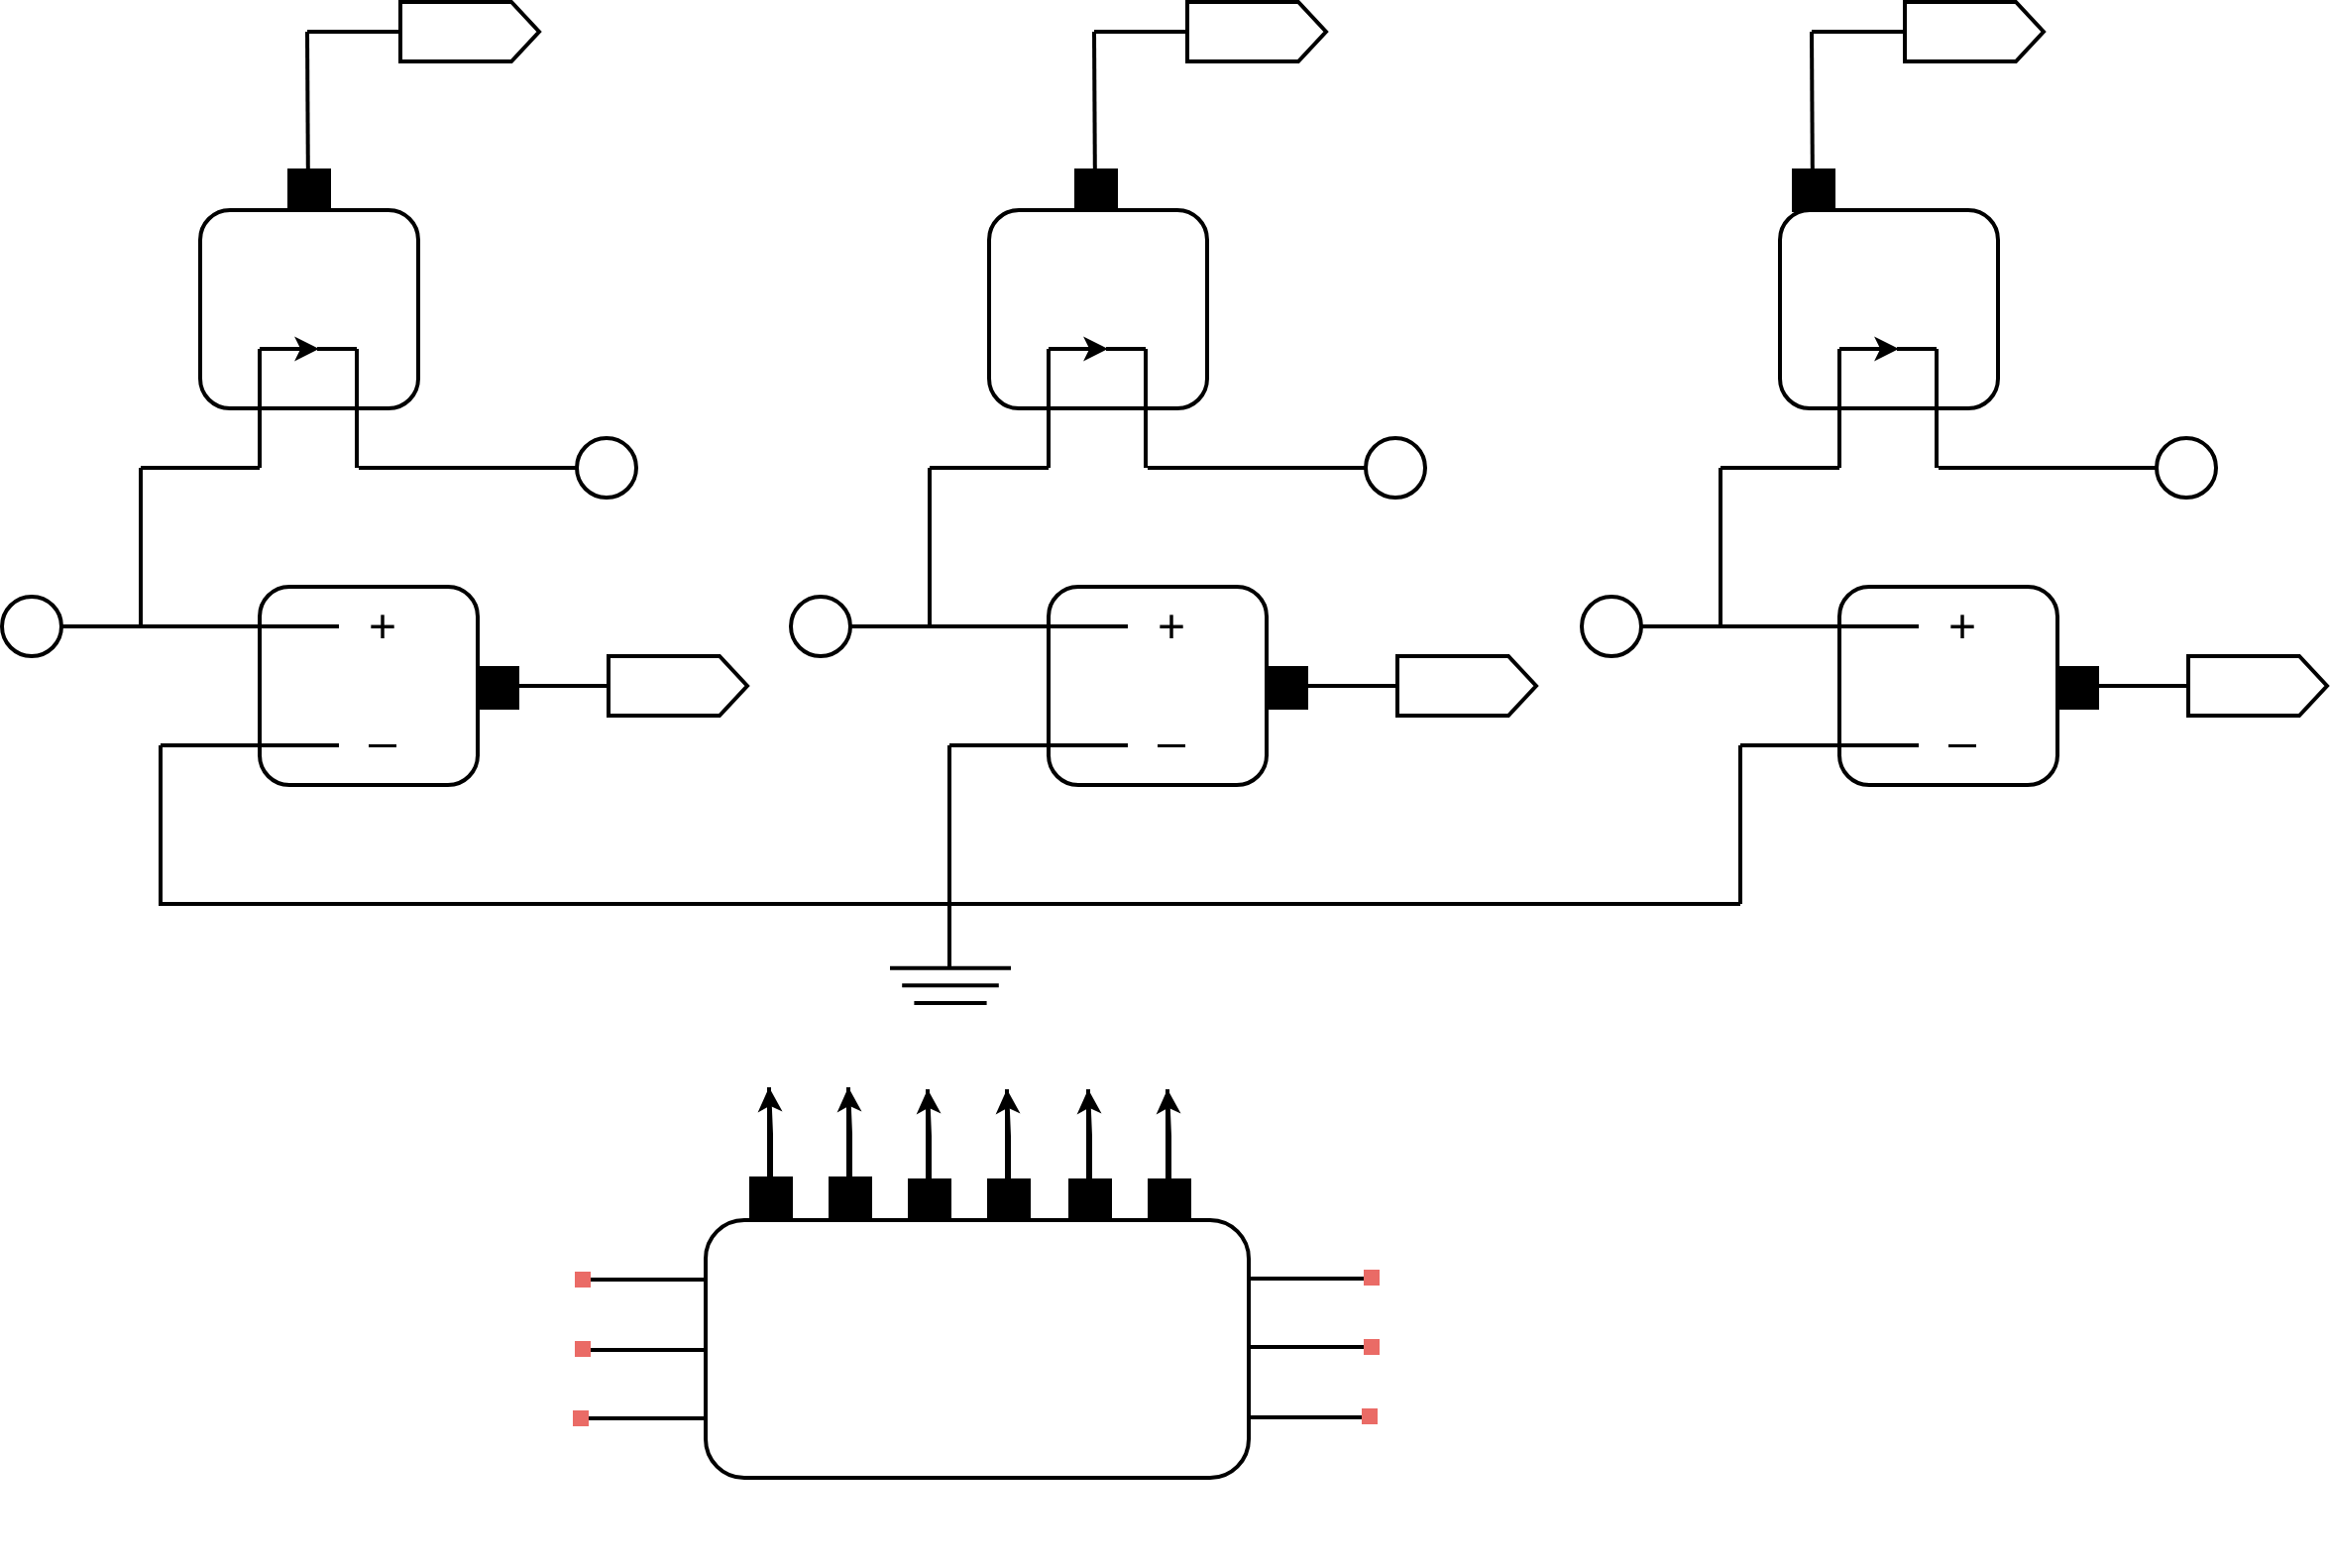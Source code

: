 <mxfile version="21.6.3" type="device">
  <diagram name="Page-1" id="Oem-fqC2suBWHF0hACf9">
    <mxGraphModel dx="2718" dy="982" grid="1" gridSize="10" guides="1" tooltips="1" connect="1" arrows="1" fold="1" page="1" pageScale="1" pageWidth="850" pageHeight="1100" math="0" shadow="0">
      <root>
        <mxCell id="0" />
        <mxCell id="1" parent="0" />
        <mxCell id="J4dkuud4yuOX-hljs6oN-47" value="" style="group;strokeWidth=2;" vertex="1" connectable="0" parent="1">
          <mxGeometry x="359" y="340" width="376" height="280" as="geometry" />
        </mxCell>
        <mxCell id="J4dkuud4yuOX-hljs6oN-48" value="" style="group;strokeWidth=2;" vertex="1" connectable="0" parent="J4dkuud4yuOX-hljs6oN-47">
          <mxGeometry x="70" width="170" height="60" as="geometry" />
        </mxCell>
        <mxCell id="J4dkuud4yuOX-hljs6oN-49" value="" style="endArrow=classic;html=1;rounded=0;endFill=1;strokeWidth=2;" edge="1" parent="J4dkuud4yuOX-hljs6oN-48">
          <mxGeometry width="50" height="50" relative="1" as="geometry">
            <mxPoint x="60" as="sourcePoint" />
            <mxPoint x="90" as="targetPoint" />
          </mxGeometry>
        </mxCell>
        <mxCell id="J4dkuud4yuOX-hljs6oN-50" value="" style="endArrow=none;html=1;rounded=0;strokeWidth=2;" edge="1" parent="J4dkuud4yuOX-hljs6oN-48">
          <mxGeometry width="50" height="50" relative="1" as="geometry">
            <mxPoint x="89" as="sourcePoint" />
            <mxPoint x="109" as="targetPoint" />
          </mxGeometry>
        </mxCell>
        <mxCell id="J4dkuud4yuOX-hljs6oN-51" value="" style="endArrow=none;html=1;rounded=0;strokeWidth=2;" edge="1" parent="J4dkuud4yuOX-hljs6oN-48">
          <mxGeometry width="50" height="50" relative="1" as="geometry">
            <mxPoint x="60" y="60" as="sourcePoint" />
            <mxPoint x="60" as="targetPoint" />
          </mxGeometry>
        </mxCell>
        <mxCell id="J4dkuud4yuOX-hljs6oN-52" value="" style="endArrow=none;html=1;rounded=0;strokeWidth=2;" edge="1" parent="J4dkuud4yuOX-hljs6oN-48">
          <mxGeometry width="50" height="50" relative="1" as="geometry">
            <mxPoint x="109" y="60" as="sourcePoint" />
            <mxPoint x="109" as="targetPoint" />
          </mxGeometry>
        </mxCell>
        <mxCell id="J4dkuud4yuOX-hljs6oN-53" value="" style="endArrow=none;html=1;rounded=0;strokeWidth=2;" edge="1" parent="J4dkuud4yuOX-hljs6oN-48">
          <mxGeometry width="50" height="50" relative="1" as="geometry">
            <mxPoint y="60" as="sourcePoint" />
            <mxPoint x="60" y="60" as="targetPoint" />
          </mxGeometry>
        </mxCell>
        <mxCell id="J4dkuud4yuOX-hljs6oN-54" value="" style="endArrow=none;html=1;rounded=0;strokeWidth=2;" edge="1" parent="J4dkuud4yuOX-hljs6oN-48">
          <mxGeometry width="50" height="50" relative="1" as="geometry">
            <mxPoint x="110" y="60" as="sourcePoint" />
            <mxPoint x="170" y="60" as="targetPoint" />
          </mxGeometry>
        </mxCell>
        <mxCell id="J4dkuud4yuOX-hljs6oN-55" value="" style="rounded=1;whiteSpace=wrap;html=1;fillColor=none;strokeWidth=2;" vertex="1" parent="J4dkuud4yuOX-hljs6oN-48">
          <mxGeometry x="30" y="-70" width="110" height="100" as="geometry" />
        </mxCell>
        <mxCell id="J4dkuud4yuOX-hljs6oN-56" value="" style="group;strokeWidth=2;" vertex="1" connectable="0" parent="J4dkuud4yuOX-hljs6oN-47">
          <mxGeometry x="80" y="120" width="160" height="100" as="geometry" />
        </mxCell>
        <mxCell id="J4dkuud4yuOX-hljs6oN-57" value="" style="rounded=1;whiteSpace=wrap;html=1;fillColor=none;strokeWidth=2;" vertex="1" parent="J4dkuud4yuOX-hljs6oN-56">
          <mxGeometry x="50" width="110" height="100" as="geometry" />
        </mxCell>
        <mxCell id="J4dkuud4yuOX-hljs6oN-58" value="" style="endArrow=none;html=1;rounded=0;strokeWidth=2;" edge="1" parent="J4dkuud4yuOX-hljs6oN-56">
          <mxGeometry width="50" height="50" relative="1" as="geometry">
            <mxPoint y="20" as="sourcePoint" />
            <mxPoint x="90" y="20" as="targetPoint" />
          </mxGeometry>
        </mxCell>
        <mxCell id="J4dkuud4yuOX-hljs6oN-59" value="" style="endArrow=none;html=1;rounded=0;strokeWidth=2;" edge="1" parent="J4dkuud4yuOX-hljs6oN-56">
          <mxGeometry width="50" height="50" relative="1" as="geometry">
            <mxPoint y="80" as="sourcePoint" />
            <mxPoint x="90" y="80" as="targetPoint" />
          </mxGeometry>
        </mxCell>
        <mxCell id="J4dkuud4yuOX-hljs6oN-60" value="&lt;font style=&quot;font-size: 24px;&quot;&gt;+&lt;/font&gt;" style="text;html=1;strokeColor=none;fillColor=none;align=center;verticalAlign=middle;whiteSpace=wrap;rounded=0;strokeWidth=2;" vertex="1" parent="J4dkuud4yuOX-hljs6oN-56">
          <mxGeometry x="82" y="5" width="60" height="30" as="geometry" />
        </mxCell>
        <mxCell id="J4dkuud4yuOX-hljs6oN-61" value="&lt;font style=&quot;font-size: 24px;&quot;&gt;_&lt;/font&gt;" style="text;html=1;strokeColor=none;fillColor=none;align=center;verticalAlign=middle;whiteSpace=wrap;rounded=0;strokeWidth=2;" vertex="1" parent="J4dkuud4yuOX-hljs6oN-56">
          <mxGeometry x="82" y="53" width="60" height="30" as="geometry" />
        </mxCell>
        <mxCell id="J4dkuud4yuOX-hljs6oN-62" value="" style="group;strokeWidth=2;" vertex="1" connectable="0" parent="J4dkuud4yuOX-hljs6oN-47">
          <mxGeometry x="240" y="45" width="80" height="30" as="geometry" />
        </mxCell>
        <mxCell id="J4dkuud4yuOX-hljs6oN-63" value="" style="ellipse;whiteSpace=wrap;html=1;aspect=fixed;strokeWidth=2;" vertex="1" parent="J4dkuud4yuOX-hljs6oN-62">
          <mxGeometry x="50" width="30" height="30" as="geometry" />
        </mxCell>
        <mxCell id="J4dkuud4yuOX-hljs6oN-64" value="" style="endArrow=none;html=1;rounded=0;strokeWidth=2;" edge="1" parent="J4dkuud4yuOX-hljs6oN-62">
          <mxGeometry width="50" height="50" relative="1" as="geometry">
            <mxPoint y="15" as="sourcePoint" />
            <mxPoint x="50" y="15" as="targetPoint" />
          </mxGeometry>
        </mxCell>
        <mxCell id="J4dkuud4yuOX-hljs6oN-65" value="" style="group;strokeWidth=2;" vertex="1" connectable="0" parent="J4dkuud4yuOX-hljs6oN-47">
          <mxGeometry y="125" width="80" height="30" as="geometry" />
        </mxCell>
        <mxCell id="J4dkuud4yuOX-hljs6oN-66" value="" style="ellipse;whiteSpace=wrap;html=1;aspect=fixed;strokeWidth=2;" vertex="1" parent="J4dkuud4yuOX-hljs6oN-65">
          <mxGeometry width="30" height="30" as="geometry" />
        </mxCell>
        <mxCell id="J4dkuud4yuOX-hljs6oN-67" value="" style="endArrow=none;html=1;rounded=0;strokeWidth=2;" edge="1" parent="J4dkuud4yuOX-hljs6oN-65">
          <mxGeometry width="50" height="50" relative="1" as="geometry">
            <mxPoint x="30" y="15" as="sourcePoint" />
            <mxPoint x="80" y="15" as="targetPoint" />
          </mxGeometry>
        </mxCell>
        <mxCell id="J4dkuud4yuOX-hljs6oN-68" value="" style="endArrow=none;html=1;rounded=0;strokeWidth=2;" edge="1" parent="J4dkuud4yuOX-hljs6oN-47">
          <mxGeometry width="50" height="50" relative="1" as="geometry">
            <mxPoint x="70" y="140" as="sourcePoint" />
            <mxPoint x="70" y="60" as="targetPoint" />
          </mxGeometry>
        </mxCell>
        <mxCell id="J4dkuud4yuOX-hljs6oN-69" value="" style="endArrow=none;html=1;rounded=0;strokeWidth=2;" edge="1" parent="J4dkuud4yuOX-hljs6oN-47">
          <mxGeometry width="50" height="50" relative="1" as="geometry">
            <mxPoint x="80" y="280" as="sourcePoint" />
            <mxPoint x="80" y="200" as="targetPoint" />
          </mxGeometry>
        </mxCell>
        <mxCell id="J4dkuud4yuOX-hljs6oN-159" value="" style="group;strokeWidth=2;" vertex="1" connectable="0" parent="J4dkuud4yuOX-hljs6oN-47">
          <mxGeometry x="240" y="155" width="136" height="30" as="geometry" />
        </mxCell>
        <mxCell id="J4dkuud4yuOX-hljs6oN-160" value="" style="whiteSpace=wrap;html=1;aspect=fixed;fillColor=#000000;strokeWidth=2;" vertex="1" parent="J4dkuud4yuOX-hljs6oN-159">
          <mxGeometry y="6" width="20" height="20" as="geometry" />
        </mxCell>
        <mxCell id="J4dkuud4yuOX-hljs6oN-161" value="" style="endArrow=none;html=1;rounded=0;strokeWidth=2;" edge="1" parent="J4dkuud4yuOX-hljs6oN-159">
          <mxGeometry width="50" height="50" relative="1" as="geometry">
            <mxPoint x="19" y="15" as="sourcePoint" />
            <mxPoint x="66" y="15" as="targetPoint" />
          </mxGeometry>
        </mxCell>
        <mxCell id="J4dkuud4yuOX-hljs6oN-162" value="" style="shape=offPageConnector;whiteSpace=wrap;html=1;direction=north;size=0.2;fillColor=none;container=0;strokeWidth=2;" vertex="1" parent="J4dkuud4yuOX-hljs6oN-159">
          <mxGeometry x="66" width="70" height="30" as="geometry" />
        </mxCell>
        <mxCell id="J4dkuud4yuOX-hljs6oN-70" value="" style="group;strokeWidth=2;" vertex="1" connectable="0" parent="1">
          <mxGeometry x="758" y="340" width="376" height="280" as="geometry" />
        </mxCell>
        <mxCell id="J4dkuud4yuOX-hljs6oN-71" value="" style="group;strokeWidth=2;" vertex="1" connectable="0" parent="J4dkuud4yuOX-hljs6oN-70">
          <mxGeometry x="70" width="170" height="60" as="geometry" />
        </mxCell>
        <mxCell id="J4dkuud4yuOX-hljs6oN-72" value="" style="endArrow=classic;html=1;rounded=0;endFill=1;strokeWidth=2;" edge="1" parent="J4dkuud4yuOX-hljs6oN-71">
          <mxGeometry width="50" height="50" relative="1" as="geometry">
            <mxPoint x="60" as="sourcePoint" />
            <mxPoint x="90" as="targetPoint" />
          </mxGeometry>
        </mxCell>
        <mxCell id="J4dkuud4yuOX-hljs6oN-73" value="" style="endArrow=none;html=1;rounded=0;strokeWidth=2;" edge="1" parent="J4dkuud4yuOX-hljs6oN-71">
          <mxGeometry width="50" height="50" relative="1" as="geometry">
            <mxPoint x="89" as="sourcePoint" />
            <mxPoint x="109" as="targetPoint" />
          </mxGeometry>
        </mxCell>
        <mxCell id="J4dkuud4yuOX-hljs6oN-74" value="" style="endArrow=none;html=1;rounded=0;strokeWidth=2;" edge="1" parent="J4dkuud4yuOX-hljs6oN-71">
          <mxGeometry width="50" height="50" relative="1" as="geometry">
            <mxPoint x="60" y="60" as="sourcePoint" />
            <mxPoint x="60" as="targetPoint" />
          </mxGeometry>
        </mxCell>
        <mxCell id="J4dkuud4yuOX-hljs6oN-75" value="" style="endArrow=none;html=1;rounded=0;strokeWidth=2;" edge="1" parent="J4dkuud4yuOX-hljs6oN-71">
          <mxGeometry width="50" height="50" relative="1" as="geometry">
            <mxPoint x="109" y="60" as="sourcePoint" />
            <mxPoint x="109" as="targetPoint" />
          </mxGeometry>
        </mxCell>
        <mxCell id="J4dkuud4yuOX-hljs6oN-76" value="" style="endArrow=none;html=1;rounded=0;strokeWidth=2;" edge="1" parent="J4dkuud4yuOX-hljs6oN-71">
          <mxGeometry width="50" height="50" relative="1" as="geometry">
            <mxPoint y="60" as="sourcePoint" />
            <mxPoint x="60" y="60" as="targetPoint" />
          </mxGeometry>
        </mxCell>
        <mxCell id="J4dkuud4yuOX-hljs6oN-77" value="" style="endArrow=none;html=1;rounded=0;strokeWidth=2;" edge="1" parent="J4dkuud4yuOX-hljs6oN-71">
          <mxGeometry width="50" height="50" relative="1" as="geometry">
            <mxPoint x="110" y="60" as="sourcePoint" />
            <mxPoint x="170" y="60" as="targetPoint" />
          </mxGeometry>
        </mxCell>
        <mxCell id="J4dkuud4yuOX-hljs6oN-78" value="" style="rounded=1;whiteSpace=wrap;html=1;fillColor=none;strokeWidth=2;" vertex="1" parent="J4dkuud4yuOX-hljs6oN-71">
          <mxGeometry x="30" y="-70" width="110" height="100" as="geometry" />
        </mxCell>
        <mxCell id="J4dkuud4yuOX-hljs6oN-79" value="" style="group;strokeWidth=2;" vertex="1" connectable="0" parent="J4dkuud4yuOX-hljs6oN-70">
          <mxGeometry x="80" y="120" width="160" height="100" as="geometry" />
        </mxCell>
        <mxCell id="J4dkuud4yuOX-hljs6oN-80" value="" style="rounded=1;whiteSpace=wrap;html=1;fillColor=none;strokeWidth=2;" vertex="1" parent="J4dkuud4yuOX-hljs6oN-79">
          <mxGeometry x="50" width="110" height="100" as="geometry" />
        </mxCell>
        <mxCell id="J4dkuud4yuOX-hljs6oN-81" value="" style="endArrow=none;html=1;rounded=0;strokeWidth=2;" edge="1" parent="J4dkuud4yuOX-hljs6oN-79">
          <mxGeometry width="50" height="50" relative="1" as="geometry">
            <mxPoint y="20" as="sourcePoint" />
            <mxPoint x="90" y="20" as="targetPoint" />
          </mxGeometry>
        </mxCell>
        <mxCell id="J4dkuud4yuOX-hljs6oN-82" value="" style="endArrow=none;html=1;rounded=0;strokeWidth=2;" edge="1" parent="J4dkuud4yuOX-hljs6oN-79">
          <mxGeometry width="50" height="50" relative="1" as="geometry">
            <mxPoint y="80" as="sourcePoint" />
            <mxPoint x="90" y="80" as="targetPoint" />
          </mxGeometry>
        </mxCell>
        <mxCell id="J4dkuud4yuOX-hljs6oN-83" value="&lt;font style=&quot;font-size: 24px;&quot;&gt;+&lt;/font&gt;" style="text;html=1;strokeColor=none;fillColor=none;align=center;verticalAlign=middle;whiteSpace=wrap;rounded=0;strokeWidth=2;" vertex="1" parent="J4dkuud4yuOX-hljs6oN-79">
          <mxGeometry x="82" y="5" width="60" height="30" as="geometry" />
        </mxCell>
        <mxCell id="J4dkuud4yuOX-hljs6oN-84" value="&lt;font style=&quot;font-size: 24px;&quot;&gt;_&lt;/font&gt;" style="text;html=1;strokeColor=none;fillColor=none;align=center;verticalAlign=middle;whiteSpace=wrap;rounded=0;strokeWidth=2;" vertex="1" parent="J4dkuud4yuOX-hljs6oN-79">
          <mxGeometry x="82" y="53" width="60" height="30" as="geometry" />
        </mxCell>
        <mxCell id="J4dkuud4yuOX-hljs6oN-85" value="" style="group;strokeWidth=2;" vertex="1" connectable="0" parent="J4dkuud4yuOX-hljs6oN-70">
          <mxGeometry x="240" y="45" width="80" height="30" as="geometry" />
        </mxCell>
        <mxCell id="J4dkuud4yuOX-hljs6oN-86" value="" style="ellipse;whiteSpace=wrap;html=1;aspect=fixed;strokeWidth=2;" vertex="1" parent="J4dkuud4yuOX-hljs6oN-85">
          <mxGeometry x="50" width="30" height="30" as="geometry" />
        </mxCell>
        <mxCell id="J4dkuud4yuOX-hljs6oN-87" value="" style="endArrow=none;html=1;rounded=0;strokeWidth=2;" edge="1" parent="J4dkuud4yuOX-hljs6oN-85">
          <mxGeometry width="50" height="50" relative="1" as="geometry">
            <mxPoint y="15" as="sourcePoint" />
            <mxPoint x="50" y="15" as="targetPoint" />
          </mxGeometry>
        </mxCell>
        <mxCell id="J4dkuud4yuOX-hljs6oN-88" value="" style="group;strokeWidth=2;" vertex="1" connectable="0" parent="J4dkuud4yuOX-hljs6oN-70">
          <mxGeometry y="125" width="80" height="30" as="geometry" />
        </mxCell>
        <mxCell id="J4dkuud4yuOX-hljs6oN-89" value="" style="ellipse;whiteSpace=wrap;html=1;aspect=fixed;strokeWidth=2;" vertex="1" parent="J4dkuud4yuOX-hljs6oN-88">
          <mxGeometry width="30" height="30" as="geometry" />
        </mxCell>
        <mxCell id="J4dkuud4yuOX-hljs6oN-90" value="" style="endArrow=none;html=1;rounded=0;strokeWidth=2;" edge="1" parent="J4dkuud4yuOX-hljs6oN-88">
          <mxGeometry width="50" height="50" relative="1" as="geometry">
            <mxPoint x="30" y="15" as="sourcePoint" />
            <mxPoint x="80" y="15" as="targetPoint" />
          </mxGeometry>
        </mxCell>
        <mxCell id="J4dkuud4yuOX-hljs6oN-91" value="" style="endArrow=none;html=1;rounded=0;strokeWidth=2;" edge="1" parent="J4dkuud4yuOX-hljs6oN-70">
          <mxGeometry width="50" height="50" relative="1" as="geometry">
            <mxPoint x="70" y="140" as="sourcePoint" />
            <mxPoint x="70" y="60" as="targetPoint" />
          </mxGeometry>
        </mxCell>
        <mxCell id="J4dkuud4yuOX-hljs6oN-92" value="" style="endArrow=none;html=1;rounded=0;strokeWidth=2;" edge="1" parent="J4dkuud4yuOX-hljs6oN-70">
          <mxGeometry width="50" height="50" relative="1" as="geometry">
            <mxPoint x="80" y="280" as="sourcePoint" />
            <mxPoint x="80" y="200" as="targetPoint" />
          </mxGeometry>
        </mxCell>
        <mxCell id="J4dkuud4yuOX-hljs6oN-163" value="" style="group;strokeWidth=2;" vertex="1" connectable="0" parent="J4dkuud4yuOX-hljs6oN-70">
          <mxGeometry x="240" y="155" width="136" height="30" as="geometry" />
        </mxCell>
        <mxCell id="J4dkuud4yuOX-hljs6oN-164" value="" style="whiteSpace=wrap;html=1;aspect=fixed;fillColor=#000000;strokeWidth=2;" vertex="1" parent="J4dkuud4yuOX-hljs6oN-163">
          <mxGeometry y="6" width="20" height="20" as="geometry" />
        </mxCell>
        <mxCell id="J4dkuud4yuOX-hljs6oN-165" value="" style="endArrow=none;html=1;rounded=0;strokeWidth=2;" edge="1" parent="J4dkuud4yuOX-hljs6oN-163">
          <mxGeometry width="50" height="50" relative="1" as="geometry">
            <mxPoint x="19" y="15" as="sourcePoint" />
            <mxPoint x="66" y="15" as="targetPoint" />
          </mxGeometry>
        </mxCell>
        <mxCell id="J4dkuud4yuOX-hljs6oN-166" value="" style="shape=offPageConnector;whiteSpace=wrap;html=1;direction=north;size=0.2;fillColor=none;container=0;strokeWidth=2;" vertex="1" parent="J4dkuud4yuOX-hljs6oN-163">
          <mxGeometry x="66" width="70" height="30" as="geometry" />
        </mxCell>
        <mxCell id="J4dkuud4yuOX-hljs6oN-93" value="" style="endArrow=none;html=1;rounded=0;strokeWidth=2;" edge="1" parent="1">
          <mxGeometry width="50" height="50" relative="1" as="geometry">
            <mxPoint x="40" y="620" as="sourcePoint" />
            <mxPoint x="838" y="620" as="targetPoint" />
          </mxGeometry>
        </mxCell>
        <mxCell id="J4dkuud4yuOX-hljs6oN-95" value="" style="group;strokeWidth=2;" vertex="1" connectable="0" parent="1">
          <mxGeometry x="409" y="620" width="61" height="50" as="geometry" />
        </mxCell>
        <mxCell id="J4dkuud4yuOX-hljs6oN-96" value="" style="endArrow=none;html=1;rounded=0;strokeWidth=2;" edge="1" parent="J4dkuud4yuOX-hljs6oN-95">
          <mxGeometry width="50" height="50" relative="1" as="geometry">
            <mxPoint x="30" y="32" as="sourcePoint" />
            <mxPoint x="30" as="targetPoint" />
          </mxGeometry>
        </mxCell>
        <mxCell id="J4dkuud4yuOX-hljs6oN-97" value="" style="endArrow=none;html=1;rounded=0;strokeWidth=2;" edge="1" parent="J4dkuud4yuOX-hljs6oN-95">
          <mxGeometry width="50" height="50" relative="1" as="geometry">
            <mxPoint y="32.353" as="sourcePoint" />
            <mxPoint x="61" y="32.353" as="targetPoint" />
          </mxGeometry>
        </mxCell>
        <mxCell id="J4dkuud4yuOX-hljs6oN-98" value="" style="endArrow=none;html=1;rounded=0;strokeWidth=2;" edge="1" parent="J4dkuud4yuOX-hljs6oN-95">
          <mxGeometry width="50" height="50" relative="1" as="geometry">
            <mxPoint x="6.1" y="41.176" as="sourcePoint" />
            <mxPoint x="54.9" y="41.176" as="targetPoint" />
          </mxGeometry>
        </mxCell>
        <mxCell id="J4dkuud4yuOX-hljs6oN-99" value="" style="endArrow=none;html=1;rounded=0;strokeWidth=2;" edge="1" parent="J4dkuud4yuOX-hljs6oN-95">
          <mxGeometry width="50" height="50" relative="1" as="geometry">
            <mxPoint x="12.2" y="50" as="sourcePoint" />
            <mxPoint x="48.8" y="50" as="targetPoint" />
          </mxGeometry>
        </mxCell>
        <mxCell id="J4dkuud4yuOX-hljs6oN-120" value="" style="group;strokeWidth=2;" vertex="1" connectable="0" parent="1">
          <mxGeometry x="503" y="165" width="126" height="105" as="geometry" />
        </mxCell>
        <mxCell id="J4dkuud4yuOX-hljs6oN-121" value="" style="whiteSpace=wrap;html=1;aspect=fixed;fillColor=#000000;strokeWidth=2;" vertex="1" parent="J4dkuud4yuOX-hljs6oN-120">
          <mxGeometry y="85" width="20" height="20" as="geometry" />
        </mxCell>
        <mxCell id="J4dkuud4yuOX-hljs6oN-122" value="" style="endArrow=none;html=1;rounded=0;strokeWidth=2;" edge="1" parent="J4dkuud4yuOX-hljs6oN-120">
          <mxGeometry width="50" height="50" relative="1" as="geometry">
            <mxPoint x="9.41" y="85" as="sourcePoint" />
            <mxPoint x="9" y="15" as="targetPoint" />
          </mxGeometry>
        </mxCell>
        <mxCell id="J4dkuud4yuOX-hljs6oN-123" value="" style="endArrow=none;html=1;rounded=0;strokeWidth=2;" edge="1" parent="J4dkuud4yuOX-hljs6oN-120">
          <mxGeometry width="50" height="50" relative="1" as="geometry">
            <mxPoint x="9" y="15" as="sourcePoint" />
            <mxPoint x="56" y="15" as="targetPoint" />
          </mxGeometry>
        </mxCell>
        <mxCell id="J4dkuud4yuOX-hljs6oN-124" value="" style="shape=offPageConnector;whiteSpace=wrap;html=1;direction=north;size=0.2;fillColor=none;strokeWidth=2;" vertex="1" parent="J4dkuud4yuOX-hljs6oN-120">
          <mxGeometry x="56" width="70" height="30" as="geometry" />
        </mxCell>
        <mxCell id="J4dkuud4yuOX-hljs6oN-125" value="" style="group;strokeWidth=2;" vertex="1" connectable="0" parent="1">
          <mxGeometry x="865" y="165" width="126" height="105" as="geometry" />
        </mxCell>
        <mxCell id="J4dkuud4yuOX-hljs6oN-126" value="" style="whiteSpace=wrap;html=1;aspect=fixed;fillColor=#000000;strokeWidth=2;" vertex="1" parent="J4dkuud4yuOX-hljs6oN-125">
          <mxGeometry y="85" width="20" height="20" as="geometry" />
        </mxCell>
        <mxCell id="J4dkuud4yuOX-hljs6oN-127" value="" style="endArrow=none;html=1;rounded=0;strokeWidth=2;" edge="1" parent="J4dkuud4yuOX-hljs6oN-125">
          <mxGeometry width="50" height="50" relative="1" as="geometry">
            <mxPoint x="9.41" y="85" as="sourcePoint" />
            <mxPoint x="9" y="15" as="targetPoint" />
          </mxGeometry>
        </mxCell>
        <mxCell id="J4dkuud4yuOX-hljs6oN-128" value="" style="endArrow=none;html=1;rounded=0;strokeWidth=2;" edge="1" parent="J4dkuud4yuOX-hljs6oN-125">
          <mxGeometry width="50" height="50" relative="1" as="geometry">
            <mxPoint x="9" y="15" as="sourcePoint" />
            <mxPoint x="56" y="15" as="targetPoint" />
          </mxGeometry>
        </mxCell>
        <mxCell id="J4dkuud4yuOX-hljs6oN-129" value="" style="shape=offPageConnector;whiteSpace=wrap;html=1;direction=north;size=0.2;fillColor=none;strokeWidth=2;" vertex="1" parent="J4dkuud4yuOX-hljs6oN-125">
          <mxGeometry x="56" width="70" height="30" as="geometry" />
        </mxCell>
        <mxCell id="J4dkuud4yuOX-hljs6oN-154" value="" style="group;strokeWidth=2;" vertex="1" connectable="0" parent="1">
          <mxGeometry x="-39" y="165" width="376" height="455" as="geometry" />
        </mxCell>
        <mxCell id="J4dkuud4yuOX-hljs6oN-46" value="" style="group;strokeWidth=2;" vertex="1" connectable="0" parent="J4dkuud4yuOX-hljs6oN-154">
          <mxGeometry y="175" width="376" height="280" as="geometry" />
        </mxCell>
        <mxCell id="5TOxv1P_r4SnyT6bm7mD-9" value="" style="group;strokeWidth=2;" parent="J4dkuud4yuOX-hljs6oN-46" vertex="1" connectable="0">
          <mxGeometry x="70" width="170" height="60" as="geometry" />
        </mxCell>
        <mxCell id="5TOxv1P_r4SnyT6bm7mD-2" value="" style="endArrow=classic;html=1;rounded=0;endFill=1;strokeWidth=2;" parent="5TOxv1P_r4SnyT6bm7mD-9" edge="1">
          <mxGeometry width="50" height="50" relative="1" as="geometry">
            <mxPoint x="60" as="sourcePoint" />
            <mxPoint x="90" as="targetPoint" />
          </mxGeometry>
        </mxCell>
        <mxCell id="5TOxv1P_r4SnyT6bm7mD-3" value="" style="endArrow=none;html=1;rounded=0;strokeWidth=2;" parent="5TOxv1P_r4SnyT6bm7mD-9" edge="1">
          <mxGeometry width="50" height="50" relative="1" as="geometry">
            <mxPoint x="89" as="sourcePoint" />
            <mxPoint x="109" as="targetPoint" />
          </mxGeometry>
        </mxCell>
        <mxCell id="5TOxv1P_r4SnyT6bm7mD-4" value="" style="endArrow=none;html=1;rounded=0;strokeWidth=2;" parent="5TOxv1P_r4SnyT6bm7mD-9" edge="1">
          <mxGeometry width="50" height="50" relative="1" as="geometry">
            <mxPoint x="60" y="60" as="sourcePoint" />
            <mxPoint x="60" as="targetPoint" />
          </mxGeometry>
        </mxCell>
        <mxCell id="5TOxv1P_r4SnyT6bm7mD-5" value="" style="endArrow=none;html=1;rounded=0;strokeWidth=2;" parent="5TOxv1P_r4SnyT6bm7mD-9" edge="1">
          <mxGeometry width="50" height="50" relative="1" as="geometry">
            <mxPoint x="109" y="60" as="sourcePoint" />
            <mxPoint x="109" as="targetPoint" />
          </mxGeometry>
        </mxCell>
        <mxCell id="5TOxv1P_r4SnyT6bm7mD-7" value="" style="endArrow=none;html=1;rounded=0;strokeWidth=2;" parent="5TOxv1P_r4SnyT6bm7mD-9" edge="1">
          <mxGeometry width="50" height="50" relative="1" as="geometry">
            <mxPoint y="60" as="sourcePoint" />
            <mxPoint x="60" y="60" as="targetPoint" />
          </mxGeometry>
        </mxCell>
        <mxCell id="5TOxv1P_r4SnyT6bm7mD-8" value="" style="endArrow=none;html=1;rounded=0;strokeWidth=2;" parent="5TOxv1P_r4SnyT6bm7mD-9" edge="1">
          <mxGeometry width="50" height="50" relative="1" as="geometry">
            <mxPoint x="110" y="60" as="sourcePoint" />
            <mxPoint x="170" y="60" as="targetPoint" />
          </mxGeometry>
        </mxCell>
        <mxCell id="5TOxv1P_r4SnyT6bm7mD-1" value="" style="rounded=1;whiteSpace=wrap;html=1;fillColor=none;strokeWidth=2;" parent="5TOxv1P_r4SnyT6bm7mD-9" vertex="1">
          <mxGeometry x="30" y="-70" width="110" height="100" as="geometry" />
        </mxCell>
        <mxCell id="5TOxv1P_r4SnyT6bm7mD-24" value="" style="group;strokeWidth=2;" parent="J4dkuud4yuOX-hljs6oN-46" vertex="1" connectable="0">
          <mxGeometry x="80" y="120" width="296" height="100" as="geometry" />
        </mxCell>
        <mxCell id="5TOxv1P_r4SnyT6bm7mD-19" value="" style="rounded=1;whiteSpace=wrap;html=1;fillColor=none;strokeWidth=2;" parent="5TOxv1P_r4SnyT6bm7mD-24" vertex="1">
          <mxGeometry x="50" width="110" height="100" as="geometry" />
        </mxCell>
        <mxCell id="5TOxv1P_r4SnyT6bm7mD-20" value="" style="endArrow=none;html=1;rounded=0;strokeWidth=2;" parent="5TOxv1P_r4SnyT6bm7mD-24" edge="1">
          <mxGeometry width="50" height="50" relative="1" as="geometry">
            <mxPoint y="20" as="sourcePoint" />
            <mxPoint x="90" y="20" as="targetPoint" />
          </mxGeometry>
        </mxCell>
        <mxCell id="5TOxv1P_r4SnyT6bm7mD-21" value="" style="endArrow=none;html=1;rounded=0;strokeWidth=2;" parent="5TOxv1P_r4SnyT6bm7mD-24" edge="1">
          <mxGeometry width="50" height="50" relative="1" as="geometry">
            <mxPoint y="80" as="sourcePoint" />
            <mxPoint x="90" y="80" as="targetPoint" />
          </mxGeometry>
        </mxCell>
        <mxCell id="5TOxv1P_r4SnyT6bm7mD-22" value="&lt;font style=&quot;font-size: 24px;&quot;&gt;+&lt;/font&gt;" style="text;html=1;strokeColor=none;fillColor=none;align=center;verticalAlign=middle;whiteSpace=wrap;rounded=0;strokeWidth=2;" parent="5TOxv1P_r4SnyT6bm7mD-24" vertex="1">
          <mxGeometry x="82" y="5" width="60" height="30" as="geometry" />
        </mxCell>
        <mxCell id="5TOxv1P_r4SnyT6bm7mD-23" value="&lt;font style=&quot;font-size: 24px;&quot;&gt;_&lt;/font&gt;" style="text;html=1;strokeColor=none;fillColor=none;align=center;verticalAlign=middle;whiteSpace=wrap;rounded=0;strokeWidth=2;" parent="5TOxv1P_r4SnyT6bm7mD-24" vertex="1">
          <mxGeometry x="82" y="53" width="60" height="30" as="geometry" />
        </mxCell>
        <mxCell id="J4dkuud4yuOX-hljs6oN-155" value="" style="group;strokeWidth=2;" vertex="1" connectable="0" parent="5TOxv1P_r4SnyT6bm7mD-24">
          <mxGeometry x="160" y="35" width="136" height="30" as="geometry" />
        </mxCell>
        <mxCell id="J4dkuud4yuOX-hljs6oN-156" value="" style="whiteSpace=wrap;html=1;aspect=fixed;fillColor=#000000;strokeWidth=2;" vertex="1" parent="J4dkuud4yuOX-hljs6oN-155">
          <mxGeometry y="6" width="20" height="20" as="geometry" />
        </mxCell>
        <mxCell id="J4dkuud4yuOX-hljs6oN-157" value="" style="endArrow=none;html=1;rounded=0;strokeWidth=2;" edge="1" parent="J4dkuud4yuOX-hljs6oN-155">
          <mxGeometry width="50" height="50" relative="1" as="geometry">
            <mxPoint x="19" y="15" as="sourcePoint" />
            <mxPoint x="66" y="15" as="targetPoint" />
          </mxGeometry>
        </mxCell>
        <mxCell id="J4dkuud4yuOX-hljs6oN-158" value="" style="shape=offPageConnector;whiteSpace=wrap;html=1;direction=north;size=0.2;fillColor=none;container=0;strokeWidth=2;" vertex="1" parent="J4dkuud4yuOX-hljs6oN-155">
          <mxGeometry x="66" width="70" height="30" as="geometry" />
        </mxCell>
        <mxCell id="J4dkuud4yuOX-hljs6oN-32" value="" style="group;strokeWidth=2;" vertex="1" connectable="0" parent="J4dkuud4yuOX-hljs6oN-46">
          <mxGeometry x="240" y="45" width="80" height="30" as="geometry" />
        </mxCell>
        <mxCell id="J4dkuud4yuOX-hljs6oN-1" value="" style="ellipse;whiteSpace=wrap;html=1;aspect=fixed;strokeWidth=2;" vertex="1" parent="J4dkuud4yuOX-hljs6oN-32">
          <mxGeometry x="50" width="30" height="30" as="geometry" />
        </mxCell>
        <mxCell id="J4dkuud4yuOX-hljs6oN-2" value="" style="endArrow=none;html=1;rounded=0;strokeWidth=2;" edge="1" parent="J4dkuud4yuOX-hljs6oN-32">
          <mxGeometry width="50" height="50" relative="1" as="geometry">
            <mxPoint y="15" as="sourcePoint" />
            <mxPoint x="50" y="15" as="targetPoint" />
          </mxGeometry>
        </mxCell>
        <mxCell id="J4dkuud4yuOX-hljs6oN-35" value="" style="group;strokeWidth=2;" vertex="1" connectable="0" parent="J4dkuud4yuOX-hljs6oN-46">
          <mxGeometry y="125" width="80" height="30" as="geometry" />
        </mxCell>
        <mxCell id="J4dkuud4yuOX-hljs6oN-33" value="" style="ellipse;whiteSpace=wrap;html=1;aspect=fixed;strokeWidth=2;" vertex="1" parent="J4dkuud4yuOX-hljs6oN-35">
          <mxGeometry width="30" height="30" as="geometry" />
        </mxCell>
        <mxCell id="J4dkuud4yuOX-hljs6oN-34" value="" style="endArrow=none;html=1;rounded=0;strokeWidth=2;" edge="1" parent="J4dkuud4yuOX-hljs6oN-35">
          <mxGeometry width="50" height="50" relative="1" as="geometry">
            <mxPoint x="30" y="15" as="sourcePoint" />
            <mxPoint x="80" y="15" as="targetPoint" />
          </mxGeometry>
        </mxCell>
        <mxCell id="J4dkuud4yuOX-hljs6oN-40" value="" style="endArrow=none;html=1;rounded=0;strokeWidth=2;" edge="1" parent="J4dkuud4yuOX-hljs6oN-46">
          <mxGeometry width="50" height="50" relative="1" as="geometry">
            <mxPoint x="70" y="140" as="sourcePoint" />
            <mxPoint x="70" y="60" as="targetPoint" />
          </mxGeometry>
        </mxCell>
        <mxCell id="J4dkuud4yuOX-hljs6oN-44" value="" style="endArrow=none;html=1;rounded=0;strokeWidth=2;" edge="1" parent="J4dkuud4yuOX-hljs6oN-46">
          <mxGeometry width="50" height="50" relative="1" as="geometry">
            <mxPoint x="80" y="280" as="sourcePoint" />
            <mxPoint x="80" y="200" as="targetPoint" />
          </mxGeometry>
        </mxCell>
        <mxCell id="J4dkuud4yuOX-hljs6oN-115" value="" style="group;strokeWidth=2;" vertex="1" connectable="0" parent="J4dkuud4yuOX-hljs6oN-154">
          <mxGeometry x="145" width="126" height="105" as="geometry" />
        </mxCell>
        <mxCell id="J4dkuud4yuOX-hljs6oN-116" value="" style="whiteSpace=wrap;html=1;aspect=fixed;fillColor=#000000;strokeWidth=2;" vertex="1" parent="J4dkuud4yuOX-hljs6oN-115">
          <mxGeometry y="85" width="20" height="20" as="geometry" />
        </mxCell>
        <mxCell id="J4dkuud4yuOX-hljs6oN-117" value="" style="endArrow=none;html=1;rounded=0;strokeWidth=2;" edge="1" parent="J4dkuud4yuOX-hljs6oN-115">
          <mxGeometry width="50" height="50" relative="1" as="geometry">
            <mxPoint x="9.41" y="85" as="sourcePoint" />
            <mxPoint x="9" y="15" as="targetPoint" />
          </mxGeometry>
        </mxCell>
        <mxCell id="J4dkuud4yuOX-hljs6oN-118" value="" style="endArrow=none;html=1;rounded=0;strokeWidth=2;" edge="1" parent="J4dkuud4yuOX-hljs6oN-115">
          <mxGeometry width="50" height="50" relative="1" as="geometry">
            <mxPoint x="9" y="15" as="sourcePoint" />
            <mxPoint x="56" y="15" as="targetPoint" />
          </mxGeometry>
        </mxCell>
        <mxCell id="J4dkuud4yuOX-hljs6oN-119" value="" style="shape=offPageConnector;whiteSpace=wrap;html=1;direction=north;size=0.2;fillColor=none;strokeWidth=2;" vertex="1" parent="J4dkuud4yuOX-hljs6oN-115">
          <mxGeometry x="56" width="70" height="30" as="geometry" />
        </mxCell>
        <mxCell id="J4dkuud4yuOX-hljs6oN-188" value="" style="group;rotation=-90;strokeWidth=2;" vertex="1" connectable="0" parent="1">
          <mxGeometry x="420" y="796" width="202" height="113.5" as="geometry" />
        </mxCell>
        <mxCell id="J4dkuud4yuOX-hljs6oN-187" value="" style="group;strokeWidth=2;" vertex="1" connectable="0" parent="J4dkuud4yuOX-hljs6oN-188">
          <mxGeometry x="-170" y="-16.5" width="372" height="130" as="geometry" />
        </mxCell>
        <mxCell id="J4dkuud4yuOX-hljs6oN-170" value="" style="rounded=1;whiteSpace=wrap;html=1;strokeWidth=2;" vertex="1" parent="J4dkuud4yuOX-hljs6oN-187">
          <mxGeometry x="66" width="274" height="130" as="geometry" />
        </mxCell>
        <mxCell id="J4dkuud4yuOX-hljs6oN-171" value="" style="endArrow=none;html=1;rounded=0;strokeWidth=2;" edge="1" parent="J4dkuud4yuOX-hljs6oN-187">
          <mxGeometry width="50" height="50" relative="1" as="geometry">
            <mxPoint x="6" y="30" as="sourcePoint" />
            <mxPoint x="66" y="30" as="targetPoint" />
          </mxGeometry>
        </mxCell>
        <mxCell id="J4dkuud4yuOX-hljs6oN-172" value="" style="endArrow=none;html=1;rounded=0;strokeWidth=2;" edge="1" parent="J4dkuud4yuOX-hljs6oN-187">
          <mxGeometry width="50" height="50" relative="1" as="geometry">
            <mxPoint x="6" y="65.5" as="sourcePoint" />
            <mxPoint x="66" y="65.5" as="targetPoint" />
          </mxGeometry>
        </mxCell>
        <mxCell id="J4dkuud4yuOX-hljs6oN-173" value="" style="endArrow=none;html=1;rounded=0;strokeWidth=2;" edge="1" parent="J4dkuud4yuOX-hljs6oN-187">
          <mxGeometry width="50" height="50" relative="1" as="geometry">
            <mxPoint x="6" y="100" as="sourcePoint" />
            <mxPoint x="66" y="100" as="targetPoint" />
          </mxGeometry>
        </mxCell>
        <mxCell id="J4dkuud4yuOX-hljs6oN-174" value="" style="endArrow=none;html=1;rounded=0;strokeWidth=2;" edge="1" parent="J4dkuud4yuOX-hljs6oN-187">
          <mxGeometry width="50" height="50" relative="1" as="geometry">
            <mxPoint x="339" y="29.5" as="sourcePoint" />
            <mxPoint x="399" y="29.5" as="targetPoint" />
          </mxGeometry>
        </mxCell>
        <mxCell id="J4dkuud4yuOX-hljs6oN-175" value="" style="endArrow=none;html=1;rounded=0;strokeWidth=2;" edge="1" parent="J4dkuud4yuOX-hljs6oN-187">
          <mxGeometry width="50" height="50" relative="1" as="geometry">
            <mxPoint x="339" y="64" as="sourcePoint" />
            <mxPoint x="399" y="64" as="targetPoint" />
          </mxGeometry>
        </mxCell>
        <mxCell id="J4dkuud4yuOX-hljs6oN-176" value="" style="endArrow=none;html=1;rounded=0;strokeWidth=2;" edge="1" parent="J4dkuud4yuOX-hljs6oN-187">
          <mxGeometry width="50" height="50" relative="1" as="geometry">
            <mxPoint x="339" y="99.5" as="sourcePoint" />
            <mxPoint x="399" y="99.5" as="targetPoint" />
          </mxGeometry>
        </mxCell>
        <mxCell id="J4dkuud4yuOX-hljs6oN-177" value="" style="whiteSpace=wrap;html=1;aspect=fixed;fillColor=#EA6B66;strokeColor=#EA6B66;strokeWidth=2;" vertex="1" parent="J4dkuud4yuOX-hljs6oN-187">
          <mxGeometry x="1" y="27" width="6" height="6" as="geometry" />
        </mxCell>
        <mxCell id="J4dkuud4yuOX-hljs6oN-178" value="" style="whiteSpace=wrap;html=1;aspect=fixed;fillColor=#EA6B66;strokeColor=#EA6B66;strokeWidth=2;" vertex="1" parent="J4dkuud4yuOX-hljs6oN-187">
          <mxGeometry x="1" y="62" width="6" height="6" as="geometry" />
        </mxCell>
        <mxCell id="J4dkuud4yuOX-hljs6oN-179" value="" style="whiteSpace=wrap;html=1;aspect=fixed;fillColor=#EA6B66;strokeColor=#EA6B66;strokeWidth=2;" vertex="1" parent="J4dkuud4yuOX-hljs6oN-187">
          <mxGeometry y="97" width="6" height="6" as="geometry" />
        </mxCell>
        <mxCell id="J4dkuud4yuOX-hljs6oN-180" value="" style="whiteSpace=wrap;html=1;aspect=fixed;fillColor=#EA6B66;strokeColor=#EA6B66;strokeWidth=2;" vertex="1" parent="J4dkuud4yuOX-hljs6oN-187">
          <mxGeometry x="399" y="26" width="6" height="6" as="geometry" />
        </mxCell>
        <mxCell id="J4dkuud4yuOX-hljs6oN-181" value="" style="whiteSpace=wrap;html=1;aspect=fixed;fillColor=#EA6B66;strokeColor=#EA6B66;strokeWidth=2;" vertex="1" parent="J4dkuud4yuOX-hljs6oN-187">
          <mxGeometry x="399" y="61" width="6" height="6" as="geometry" />
        </mxCell>
        <mxCell id="J4dkuud4yuOX-hljs6oN-182" value="" style="whiteSpace=wrap;html=1;aspect=fixed;fillColor=#EA6B66;strokeColor=#EA6B66;strokeWidth=2;" vertex="1" parent="J4dkuud4yuOX-hljs6oN-187">
          <mxGeometry x="398" y="96" width="6" height="6" as="geometry" />
        </mxCell>
        <mxCell id="J4dkuud4yuOX-hljs6oN-192" value="" style="edgeStyle=orthogonalEdgeStyle;rounded=0;orthogonalLoop=1;jettySize=auto;html=1;strokeWidth=2;" edge="1" parent="J4dkuud4yuOX-hljs6oN-188" source="J4dkuud4yuOX-hljs6oN-189">
          <mxGeometry relative="1" as="geometry">
            <mxPoint x="-72.0" y="-83.5" as="targetPoint" />
          </mxGeometry>
        </mxCell>
        <mxCell id="J4dkuud4yuOX-hljs6oN-189" value="" style="whiteSpace=wrap;html=1;aspect=fixed;fillColor=#000000;rotation=-90;strokeWidth=2;" vertex="1" parent="J4dkuud4yuOX-hljs6oN-188">
          <mxGeometry x="-81" y="-37.5" width="20" height="20" as="geometry" />
        </mxCell>
        <mxCell id="J4dkuud4yuOX-hljs6oN-190" value="" style="endArrow=none;html=1;rounded=0;strokeWidth=2;" edge="1" parent="J4dkuud4yuOX-hljs6oN-188">
          <mxGeometry width="50" height="50" relative="1" as="geometry">
            <mxPoint x="-72" y="-36.5" as="sourcePoint" />
            <mxPoint x="-72" y="-83.5" as="targetPoint" />
          </mxGeometry>
        </mxCell>
        <mxCell id="J4dkuud4yuOX-hljs6oN-194" value="" style="edgeStyle=orthogonalEdgeStyle;rounded=0;orthogonalLoop=1;jettySize=auto;html=1;strokeWidth=2;" edge="1" parent="J4dkuud4yuOX-hljs6oN-188" source="J4dkuud4yuOX-hljs6oN-195">
          <mxGeometry relative="1" as="geometry">
            <mxPoint x="-32.0" y="-83.5" as="targetPoint" />
          </mxGeometry>
        </mxCell>
        <mxCell id="J4dkuud4yuOX-hljs6oN-195" value="" style="whiteSpace=wrap;html=1;aspect=fixed;fillColor=#000000;rotation=-90;strokeWidth=2;" vertex="1" parent="J4dkuud4yuOX-hljs6oN-188">
          <mxGeometry x="-41" y="-37.5" width="20" height="20" as="geometry" />
        </mxCell>
        <mxCell id="J4dkuud4yuOX-hljs6oN-196" value="" style="endArrow=none;html=1;rounded=0;strokeWidth=2;" edge="1" parent="J4dkuud4yuOX-hljs6oN-188">
          <mxGeometry width="50" height="50" relative="1" as="geometry">
            <mxPoint x="-32" y="-36.5" as="sourcePoint" />
            <mxPoint x="-32" y="-83.5" as="targetPoint" />
          </mxGeometry>
        </mxCell>
        <mxCell id="J4dkuud4yuOX-hljs6oN-198" value="" style="edgeStyle=orthogonalEdgeStyle;rounded=0;orthogonalLoop=1;jettySize=auto;html=1;strokeWidth=2;" edge="1" parent="J4dkuud4yuOX-hljs6oN-188" source="J4dkuud4yuOX-hljs6oN-199">
          <mxGeometry relative="1" as="geometry">
            <mxPoint x="8.0" y="-82.5" as="targetPoint" />
          </mxGeometry>
        </mxCell>
        <mxCell id="J4dkuud4yuOX-hljs6oN-199" value="" style="whiteSpace=wrap;html=1;aspect=fixed;fillColor=#000000;rotation=-90;strokeWidth=2;" vertex="1" parent="J4dkuud4yuOX-hljs6oN-188">
          <mxGeometry x="-1" y="-36.5" width="20" height="20" as="geometry" />
        </mxCell>
        <mxCell id="J4dkuud4yuOX-hljs6oN-200" value="" style="endArrow=none;html=1;rounded=0;strokeWidth=2;" edge="1" parent="J4dkuud4yuOX-hljs6oN-188">
          <mxGeometry width="50" height="50" relative="1" as="geometry">
            <mxPoint x="8" y="-35.5" as="sourcePoint" />
            <mxPoint x="8" y="-82.5" as="targetPoint" />
          </mxGeometry>
        </mxCell>
        <mxCell id="J4dkuud4yuOX-hljs6oN-202" value="" style="edgeStyle=orthogonalEdgeStyle;rounded=0;orthogonalLoop=1;jettySize=auto;html=1;strokeWidth=2;" edge="1" parent="J4dkuud4yuOX-hljs6oN-188" source="J4dkuud4yuOX-hljs6oN-203">
          <mxGeometry relative="1" as="geometry">
            <mxPoint x="48.0" y="-82.5" as="targetPoint" />
          </mxGeometry>
        </mxCell>
        <mxCell id="J4dkuud4yuOX-hljs6oN-203" value="" style="whiteSpace=wrap;html=1;aspect=fixed;fillColor=#000000;rotation=-90;strokeWidth=2;" vertex="1" parent="J4dkuud4yuOX-hljs6oN-188">
          <mxGeometry x="39" y="-36.5" width="20" height="20" as="geometry" />
        </mxCell>
        <mxCell id="J4dkuud4yuOX-hljs6oN-204" value="" style="endArrow=none;html=1;rounded=0;strokeWidth=2;" edge="1" parent="J4dkuud4yuOX-hljs6oN-188">
          <mxGeometry width="50" height="50" relative="1" as="geometry">
            <mxPoint x="48" y="-35.5" as="sourcePoint" />
            <mxPoint x="48" y="-82.5" as="targetPoint" />
          </mxGeometry>
        </mxCell>
        <mxCell id="J4dkuud4yuOX-hljs6oN-206" value="" style="edgeStyle=orthogonalEdgeStyle;rounded=0;orthogonalLoop=1;jettySize=auto;html=1;strokeWidth=2;" edge="1" parent="J4dkuud4yuOX-hljs6oN-188" source="J4dkuud4yuOX-hljs6oN-207">
          <mxGeometry relative="1" as="geometry">
            <mxPoint x="89.0" y="-82.5" as="targetPoint" />
          </mxGeometry>
        </mxCell>
        <mxCell id="J4dkuud4yuOX-hljs6oN-207" value="" style="whiteSpace=wrap;html=1;aspect=fixed;fillColor=#000000;rotation=-90;strokeWidth=2;" vertex="1" parent="J4dkuud4yuOX-hljs6oN-188">
          <mxGeometry x="80" y="-36.5" width="20" height="20" as="geometry" />
        </mxCell>
        <mxCell id="J4dkuud4yuOX-hljs6oN-208" value="" style="endArrow=none;html=1;rounded=0;strokeWidth=2;" edge="1" parent="J4dkuud4yuOX-hljs6oN-188">
          <mxGeometry width="50" height="50" relative="1" as="geometry">
            <mxPoint x="89" y="-35.5" as="sourcePoint" />
            <mxPoint x="89" y="-82.5" as="targetPoint" />
          </mxGeometry>
        </mxCell>
        <mxCell id="J4dkuud4yuOX-hljs6oN-210" value="" style="edgeStyle=orthogonalEdgeStyle;rounded=0;orthogonalLoop=1;jettySize=auto;html=1;strokeWidth=2;" edge="1" parent="J4dkuud4yuOX-hljs6oN-188" source="J4dkuud4yuOX-hljs6oN-211">
          <mxGeometry relative="1" as="geometry">
            <mxPoint x="129.0" y="-82.5" as="targetPoint" />
          </mxGeometry>
        </mxCell>
        <mxCell id="J4dkuud4yuOX-hljs6oN-211" value="" style="whiteSpace=wrap;html=1;aspect=fixed;fillColor=#000000;rotation=-90;strokeWidth=2;" vertex="1" parent="J4dkuud4yuOX-hljs6oN-188">
          <mxGeometry x="120" y="-36.5" width="20" height="20" as="geometry" />
        </mxCell>
        <mxCell id="J4dkuud4yuOX-hljs6oN-212" value="" style="endArrow=none;html=1;rounded=0;strokeWidth=2;" edge="1" parent="J4dkuud4yuOX-hljs6oN-188">
          <mxGeometry width="50" height="50" relative="1" as="geometry">
            <mxPoint x="129" y="-35.5" as="sourcePoint" />
            <mxPoint x="129" y="-82.5" as="targetPoint" />
          </mxGeometry>
        </mxCell>
      </root>
    </mxGraphModel>
  </diagram>
</mxfile>

